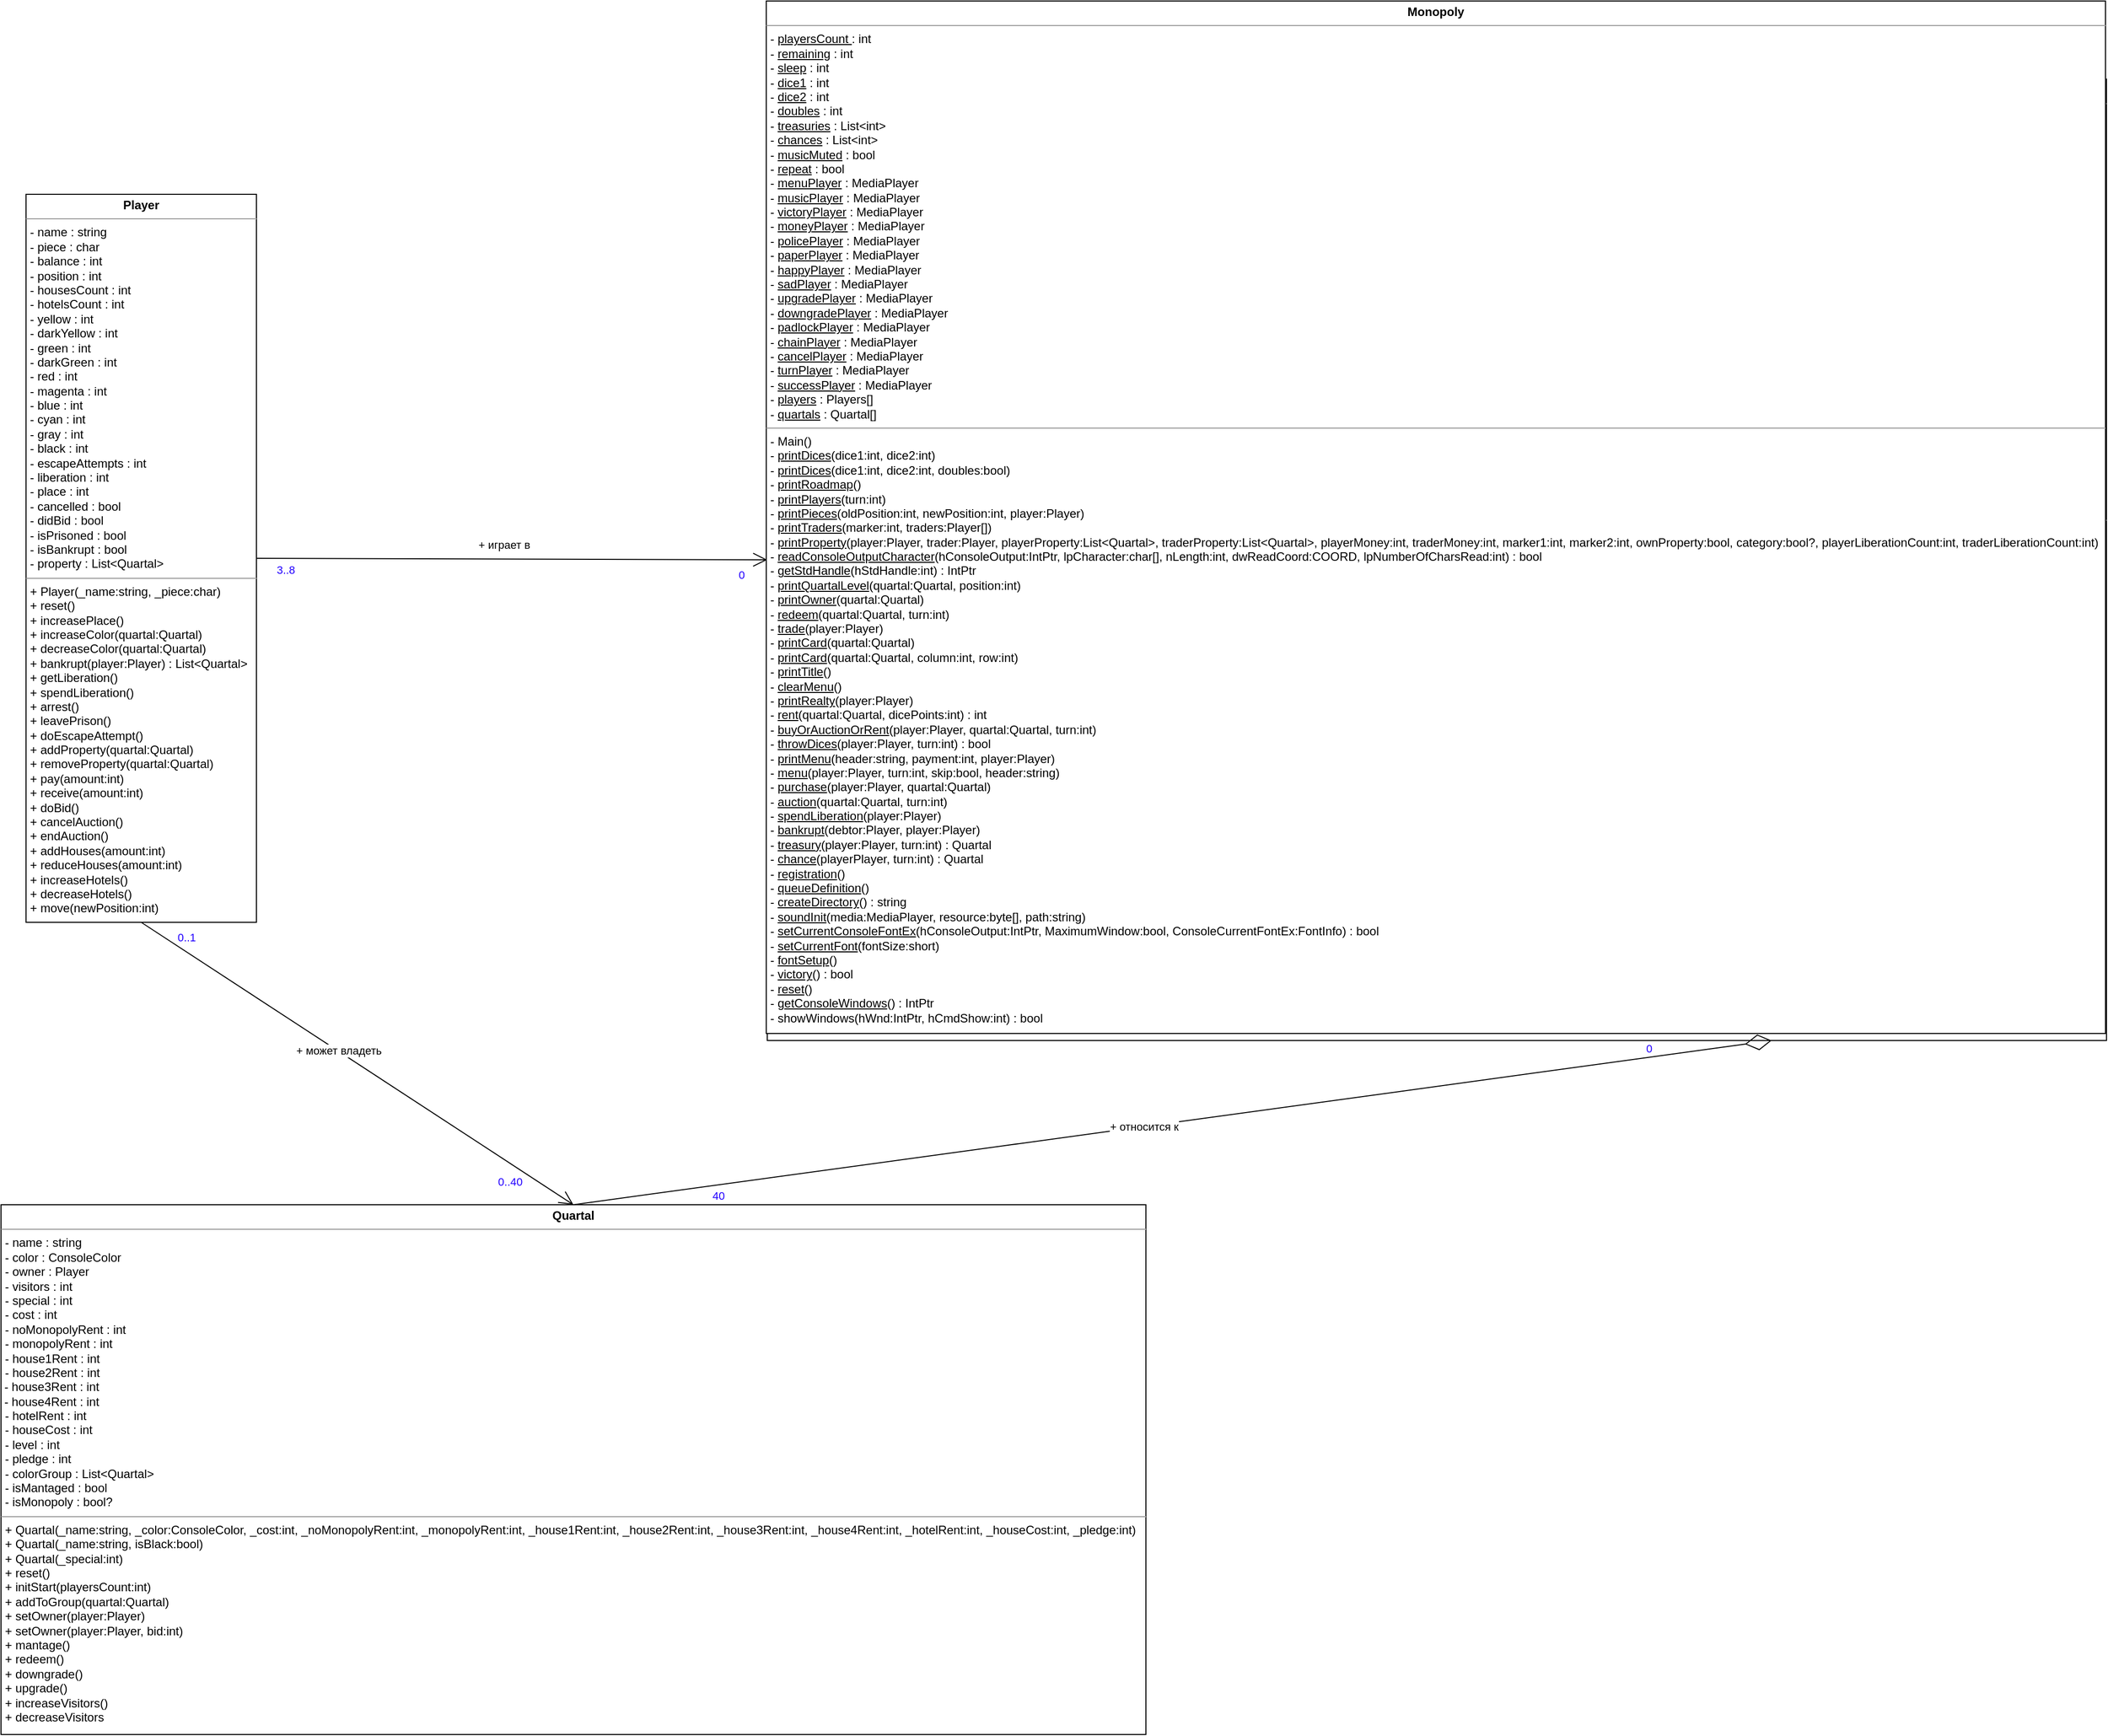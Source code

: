 <mxfile version="21.5.0" type="github">
  <diagram name="Страница 1" id="AzADRY1ogufCtkanLcJf">
    <mxGraphModel dx="2426" dy="2667" grid="1" gridSize="1" guides="1" tooltips="1" connect="1" arrows="1" fold="1" page="1" pageScale="1" pageWidth="827" pageHeight="1169" math="0" shadow="0">
      <root>
        <mxCell id="0" />
        <mxCell id="1" parent="0" />
        <mxCell id="sJJvbcnyhf13Xg15UqRg-31" value="&lt;p style=&quot;margin:0px;margin-top:4px;text-align:center;&quot;&gt;&lt;b&gt;Player&lt;/b&gt;&lt;br&gt;&lt;/p&gt;&lt;hr size=&quot;1&quot;&gt;&lt;p style=&quot;margin:0px;margin-left:4px;&quot;&gt;- name : string&lt;br&gt;&lt;/p&gt;&lt;p style=&quot;margin:0px;margin-left:4px;&quot;&gt;- piece : char&lt;br&gt;&lt;/p&gt;&lt;p style=&quot;margin:0px;margin-left:4px;&quot;&gt;- balance : int&lt;br&gt;&lt;/p&gt;&lt;p style=&quot;margin:0px;margin-left:4px;&quot;&gt;- position : int&lt;br&gt;&lt;/p&gt;&lt;p style=&quot;margin:0px;margin-left:4px;&quot;&gt;- housesCount : int&lt;br&gt;&lt;/p&gt;&lt;p style=&quot;margin:0px;margin-left:4px;&quot;&gt;- hotelsCount : int&lt;br&gt;&lt;/p&gt;&lt;p style=&quot;margin:0px;margin-left:4px;&quot;&gt;- yellow : int&lt;br&gt;&lt;/p&gt;&lt;p style=&quot;margin:0px;margin-left:4px;&quot;&gt;- darkYellow : int&lt;br&gt;&lt;/p&gt;&lt;p style=&quot;margin:0px;margin-left:4px;&quot;&gt;- green : int&lt;br&gt;&lt;/p&gt;&lt;p style=&quot;margin:0px;margin-left:4px;&quot;&gt;- darkGreen : int&lt;br&gt;&lt;/p&gt;&lt;p style=&quot;margin:0px;margin-left:4px;&quot;&gt;- red : int&lt;br&gt;&lt;/p&gt;&lt;p style=&quot;margin:0px;margin-left:4px;&quot;&gt;- magenta : int&lt;br&gt;&lt;/p&gt;&lt;p style=&quot;margin:0px;margin-left:4px;&quot;&gt;- blue : int&lt;br&gt;&lt;/p&gt;&lt;p style=&quot;margin:0px;margin-left:4px;&quot;&gt;- cyan : int&lt;br&gt;&lt;/p&gt;&lt;p style=&quot;margin:0px;margin-left:4px;&quot;&gt;- gray : int&lt;br&gt;&lt;/p&gt;&lt;p style=&quot;margin:0px;margin-left:4px;&quot;&gt;- black : int&lt;br&gt;&lt;/p&gt;&lt;p style=&quot;margin:0px;margin-left:4px;&quot;&gt;- escapeAttempts : int&lt;br&gt;&lt;/p&gt;&lt;p style=&quot;margin:0px;margin-left:4px;&quot;&gt;- liberation : int&lt;br&gt;&lt;/p&gt;&lt;p style=&quot;margin:0px;margin-left:4px;&quot;&gt;- place : int&lt;br&gt;&lt;/p&gt;&lt;p style=&quot;margin:0px;margin-left:4px;&quot;&gt;- cancelled : bool&lt;br&gt;&lt;/p&gt;&lt;p style=&quot;margin:0px;margin-left:4px;&quot;&gt;- didBid : bool&lt;br&gt;&lt;/p&gt;&lt;p style=&quot;margin:0px;margin-left:4px;&quot;&gt;- isPrisoned : bool&lt;br&gt;&lt;/p&gt;&lt;p style=&quot;margin:0px;margin-left:4px;&quot;&gt;- isBankrupt : bool&lt;br&gt;&lt;/p&gt;&lt;p style=&quot;margin:0px;margin-left:4px;&quot;&gt;- property : List&amp;lt;Quartal&amp;gt;&lt;br&gt;&lt;/p&gt;&lt;hr size=&quot;1&quot;&gt;&lt;p style=&quot;margin:0px;margin-left:4px;&quot;&gt;+ Player(_name:string, _piece:char)&lt;/p&gt;&lt;p style=&quot;margin:0px;margin-left:4px;&quot;&gt;+ reset()&lt;/p&gt;&lt;p style=&quot;margin:0px;margin-left:4px;&quot;&gt;+ increasePlace()&lt;/p&gt;&lt;p style=&quot;margin:0px;margin-left:4px;&quot;&gt;+ increaseColor(quartal:Quartal)&lt;/p&gt;&lt;p style=&quot;margin:0px;margin-left:4px;&quot;&gt;+ decreaseColor(quartal:Quartal)&lt;br&gt;&lt;/p&gt;&lt;p style=&quot;margin:0px;margin-left:4px;&quot;&gt;+ bankrupt(player:Player) : List&amp;lt;Quartal&amp;gt;&lt;/p&gt;&lt;p style=&quot;margin:0px;margin-left:4px;&quot;&gt;+ getLiberation()&lt;/p&gt;&lt;p style=&quot;margin:0px;margin-left:4px;&quot;&gt;+ spendLiberation()&lt;/p&gt;&lt;p style=&quot;margin:0px;margin-left:4px;&quot;&gt;+ arrest()&lt;/p&gt;&lt;p style=&quot;margin:0px;margin-left:4px;&quot;&gt;+ leavePrison()&lt;/p&gt;&lt;p style=&quot;margin:0px;margin-left:4px;&quot;&gt;+ doEscapeAttempt()&lt;/p&gt;&lt;p style=&quot;margin:0px;margin-left:4px;&quot;&gt;+ addProperty(quartal:Quartal)&lt;/p&gt;&lt;p style=&quot;margin:0px;margin-left:4px;&quot;&gt;+ removeProperty(quartal:Quartal)&lt;/p&gt;&lt;p style=&quot;margin:0px;margin-left:4px;&quot;&gt;+ pay(amount:int)&lt;/p&gt;&lt;p style=&quot;margin:0px;margin-left:4px;&quot;&gt;+ receive(amount:int)&lt;/p&gt;&lt;p style=&quot;margin:0px;margin-left:4px;&quot;&gt;+ doBid()&lt;/p&gt;&lt;p style=&quot;margin:0px;margin-left:4px;&quot;&gt;+ cancelAuction()&lt;/p&gt;&lt;p style=&quot;margin:0px;margin-left:4px;&quot;&gt;+ endAuction()&lt;/p&gt;&lt;p style=&quot;margin:0px;margin-left:4px;&quot;&gt;+ addHouses(amount:int)&lt;/p&gt;&lt;p style=&quot;margin:0px;margin-left:4px;&quot;&gt;+ reduceHouses(amount:int)&lt;/p&gt;&lt;p style=&quot;margin:0px;margin-left:4px;&quot;&gt;+ increaseHotels()&lt;/p&gt;&lt;p style=&quot;margin:0px;margin-left:4px;&quot;&gt;+ decreaseHotels()&lt;/p&gt;&lt;p style=&quot;margin:0px;margin-left:4px;&quot;&gt;+ move(newPosition:int)&lt;/p&gt;" style="verticalAlign=top;align=left;overflow=fill;fontSize=12;fontFamily=Helvetica;html=1;whiteSpace=wrap;" vertex="1" parent="1">
          <mxGeometry x="699" y="-59" width="230" height="727" as="geometry" />
        </mxCell>
        <mxCell id="sJJvbcnyhf13Xg15UqRg-32" value="&lt;p style=&quot;margin:0px;margin-top:4px;text-align:center;&quot;&gt;&lt;b&gt;Quartal&lt;/b&gt;&lt;/p&gt;&lt;hr size=&quot;1&quot;&gt;&lt;p style=&quot;margin:0px;margin-left:4px;&quot;&gt;- name : string&lt;/p&gt;&lt;p style=&quot;margin:0px;margin-left:4px;&quot;&gt;- color : ConsoleColor&lt;/p&gt;&lt;p style=&quot;margin:0px;margin-left:4px;&quot;&gt;- owner : Player&lt;/p&gt;&lt;p style=&quot;margin:0px;margin-left:4px;&quot;&gt;- visitors : int&lt;/p&gt;&lt;p style=&quot;margin:0px;margin-left:4px;&quot;&gt;- special : int&lt;/p&gt;&lt;p style=&quot;margin:0px;margin-left:4px;&quot;&gt;- cost : int&lt;/p&gt;&lt;p style=&quot;margin:0px;margin-left:4px;&quot;&gt;- noMonopolyRent : int&lt;/p&gt;&lt;p style=&quot;margin:0px;margin-left:4px;&quot;&gt;- monopolyRent : int&lt;/p&gt;&lt;p style=&quot;margin:0px;margin-left:4px;&quot;&gt;- house1Rent : int&lt;/p&gt;&lt;p style=&quot;margin:0px;margin-left:4px;&quot;&gt;- house2Rent : int&lt;br&gt;&lt;/p&gt;&amp;nbsp;- house3Rent : int&lt;br&gt;&amp;nbsp;- house4Rent : int&lt;br&gt;&lt;p style=&quot;margin:0px;margin-left:4px;&quot;&gt;- hotelRent : int&lt;br&gt;&lt;/p&gt;&lt;p style=&quot;margin:0px;margin-left:4px;&quot;&gt;- houseCost : int&lt;/p&gt;&lt;p style=&quot;margin:0px;margin-left:4px;&quot;&gt;- level : int&lt;/p&gt;&lt;p style=&quot;margin:0px;margin-left:4px;&quot;&gt;- pledge : int&lt;/p&gt;&lt;p style=&quot;margin:0px;margin-left:4px;&quot;&gt;- colorGroup : List&amp;lt;Quartal&amp;gt;&lt;/p&gt;&lt;p style=&quot;margin:0px;margin-left:4px;&quot;&gt;- isMantaged : bool&lt;/p&gt;&lt;p style=&quot;margin:0px;margin-left:4px;&quot;&gt;- isMonopoly : bool?&lt;/p&gt;&lt;hr size=&quot;1&quot;&gt;&lt;p style=&quot;margin:0px;margin-left:4px;&quot;&gt;+ Quartal(_name:string, _color:ConsoleColor, _cost:int, _noMonopolyRent:int, _monopolyRent:int, _house1Rent:int, _house2Rent:int, _house3Rent:int, _house4Rent:int, _hotelRent:int, _houseCost:int, _pledge:int)&lt;/p&gt;&lt;p style=&quot;margin:0px;margin-left:4px;&quot;&gt;+ Quartal(_name:string, isBlack:bool)&lt;/p&gt;&lt;p style=&quot;margin:0px;margin-left:4px;&quot;&gt;+ Quartal(_special:int)&lt;/p&gt;&lt;p style=&quot;margin:0px;margin-left:4px;&quot;&gt;+ reset()&lt;/p&gt;&lt;p style=&quot;margin:0px;margin-left:4px;&quot;&gt;+ initStart(playersCount:int)&lt;/p&gt;&lt;p style=&quot;margin:0px;margin-left:4px;&quot;&gt;+ addToGroup(quartal:Quartal)&lt;/p&gt;&lt;p style=&quot;margin:0px;margin-left:4px;&quot;&gt;+ setOwner(player:Player)&lt;/p&gt;&lt;p style=&quot;margin:0px;margin-left:4px;&quot;&gt;+ setOwner(player:Player, bid:int)&lt;/p&gt;&lt;p style=&quot;margin:0px;margin-left:4px;&quot;&gt;+ mantage()&lt;/p&gt;&lt;p style=&quot;margin:0px;margin-left:4px;&quot;&gt;+ redeem()&lt;/p&gt;&lt;p style=&quot;margin:0px;margin-left:4px;&quot;&gt;+ downgrade()&lt;/p&gt;&lt;p style=&quot;margin:0px;margin-left:4px;&quot;&gt;+ upgrade()&lt;/p&gt;&lt;p style=&quot;margin:0px;margin-left:4px;&quot;&gt;+ increaseVisitors()&lt;/p&gt;&lt;p style=&quot;margin:0px;margin-left:4px;&quot;&gt;+ decreaseVisitors&lt;/p&gt;" style="verticalAlign=top;align=left;overflow=fill;fontSize=12;fontFamily=Helvetica;html=1;whiteSpace=wrap;" vertex="1" parent="1">
          <mxGeometry x="674" y="950" width="1143" height="529" as="geometry" />
        </mxCell>
        <mxCell id="sJJvbcnyhf13Xg15UqRg-33" value="&lt;p style=&quot;margin:0px;margin-top:4px;text-align:center;&quot;&gt;&lt;b&gt;Monopoly&lt;/b&gt;&lt;/p&gt;&lt;hr size=&quot;1&quot;&gt;&lt;p style=&quot;margin:0px;margin-left:4px;&quot;&gt;- Main()&lt;br&gt;&lt;/p&gt;&lt;p style=&quot;margin:0px;margin-left:4px;&quot;&gt;- &lt;u&gt;playersCount&amp;nbsp;&lt;/u&gt;: int&lt;/p&gt;&lt;p style=&quot;margin:0px;margin-left:4px;&quot;&gt;- &lt;u&gt;remaining&lt;/u&gt;&amp;nbsp;: int&lt;/p&gt;&lt;p style=&quot;margin:0px;margin-left:4px;&quot;&gt;- &lt;u&gt;sleep&lt;/u&gt; : int&lt;/p&gt;&lt;p style=&quot;margin:0px;margin-left:4px;&quot;&gt;- &lt;u&gt;dice1&lt;/u&gt; : int&lt;/p&gt;&lt;p style=&quot;margin:0px;margin-left:4px;&quot;&gt;- &lt;u&gt;dice2&lt;/u&gt; : int&lt;/p&gt;&lt;p style=&quot;margin:0px;margin-left:4px;&quot;&gt;- &lt;u&gt;doubles&lt;/u&gt; : int&lt;/p&gt;&lt;p style=&quot;margin:0px;margin-left:4px;&quot;&gt;- &lt;u&gt;treasuries&lt;/u&gt; : List&amp;lt;int&amp;gt;&lt;/p&gt;&lt;p style=&quot;margin:0px;margin-left:4px;&quot;&gt;- &lt;u&gt;chances&lt;/u&gt; : List&amp;lt;int&amp;gt;&lt;/p&gt;&lt;p style=&quot;margin:0px;margin-left:4px;&quot;&gt;- &lt;u&gt;musicMuted&lt;/u&gt; : bool&lt;/p&gt;&lt;p style=&quot;margin:0px;margin-left:4px;&quot;&gt;- &lt;u&gt;repeat&lt;/u&gt; : bool&lt;/p&gt;&lt;p style=&quot;margin:0px;margin-left:4px;&quot;&gt;- &lt;u&gt;menuPlayer&lt;/u&gt;&amp;nbsp;: MediaPlayer&lt;/p&gt;&lt;p style=&quot;margin:0px;margin-left:4px;&quot;&gt;- &lt;u&gt;musicPlayer&lt;/u&gt; : MediaPlayer&lt;br&gt;&lt;/p&gt;&lt;p style=&quot;margin:0px;margin-left:4px;&quot;&gt;- &lt;u&gt;victoryPlayer&lt;/u&gt; : MediaPlayer&lt;br&gt;&lt;/p&gt;&lt;p style=&quot;margin:0px;margin-left:4px;&quot;&gt;- &lt;u&gt;moneyPlayer&lt;/u&gt; : MediaPlayer&lt;br&gt;&lt;/p&gt;&lt;p style=&quot;margin:0px;margin-left:4px;&quot;&gt;- &lt;u&gt;policePlayer&lt;/u&gt; : MediaPlayer&lt;br&gt;&lt;/p&gt;&lt;p style=&quot;margin:0px;margin-left:4px;&quot;&gt;- &lt;u&gt;paperPlayer&lt;/u&gt; : MediaPlayer&lt;br&gt;&lt;/p&gt;&lt;p style=&quot;margin:0px;margin-left:4px;&quot;&gt;- &lt;u&gt;happyPlayer&lt;/u&gt; : MediaPlayer&lt;br&gt;&lt;/p&gt;&lt;p style=&quot;margin:0px;margin-left:4px;&quot;&gt;- &lt;u&gt;sadPlayer&lt;/u&gt; : MediaPlayer&lt;br&gt;&lt;/p&gt;&lt;p style=&quot;margin:0px;margin-left:4px;&quot;&gt;- &lt;u&gt;upgradePlayer&lt;/u&gt; : MediaPlayer&lt;br&gt;&lt;/p&gt;&lt;p style=&quot;margin:0px;margin-left:4px;&quot;&gt;- &lt;u&gt;downgradePlayer&lt;/u&gt; : MediaPlayer&lt;br&gt;&lt;/p&gt;&lt;p style=&quot;margin:0px;margin-left:4px;&quot;&gt;- &lt;u&gt;padlockPlayer&lt;/u&gt; : MediaPlayer&lt;br&gt;&lt;/p&gt;&lt;p style=&quot;margin:0px;margin-left:4px;&quot;&gt;- &lt;u&gt;chainPlayer&lt;/u&gt; : MediaPlayer&lt;br&gt;&lt;/p&gt;&lt;p style=&quot;margin:0px;margin-left:4px;&quot;&gt;- &lt;u&gt;cancelPlayer&lt;/u&gt; : MediaPlayer&lt;br&gt;&lt;/p&gt;&lt;p style=&quot;margin:0px;margin-left:4px;&quot;&gt;- &lt;u&gt;turnPlayer&lt;/u&gt; : MediaPlayer&lt;br&gt;&lt;/p&gt;&lt;p style=&quot;margin:0px;margin-left:4px;&quot;&gt;- &lt;u&gt;successPlayer&lt;/u&gt; : MediaPlayer&lt;br&gt;&lt;/p&gt;&lt;p style=&quot;margin:0px;margin-left:4px;&quot;&gt;- &lt;u&gt;players&lt;/u&gt; : Players[]&lt;/p&gt;&lt;p style=&quot;margin:0px;margin-left:4px;&quot;&gt;- &lt;u&gt;quartals&lt;/u&gt; : Quartal[]&lt;/p&gt;&lt;hr size=&quot;1&quot;&gt;&lt;p style=&quot;margin:0px;margin-left:4px;&quot;&gt;- &lt;u&gt;printDices&lt;/u&gt;(dice1:int, dice2:int)&lt;/p&gt;&lt;p style=&quot;margin:0px;margin-left:4px;&quot;&gt;- &lt;u&gt;printDices&lt;/u&gt;(dice1:int, dice2:int, doubles:bool)&lt;/p&gt;&lt;p style=&quot;margin:0px;margin-left:4px;&quot;&gt;- &lt;u&gt;printRoadmap&lt;/u&gt;()&lt;/p&gt;&lt;p style=&quot;margin:0px;margin-left:4px;&quot;&gt;- &lt;u&gt;printPlayers&lt;/u&gt;(turn:int)&lt;/p&gt;&lt;p style=&quot;margin:0px;margin-left:4px;&quot;&gt;- &lt;u&gt;printPieces&lt;/u&gt;(oldPosition:int, newPosition:int, player:Player)&lt;/p&gt;&lt;p style=&quot;margin:0px;margin-left:4px;&quot;&gt;- &lt;u&gt;printTraders&lt;/u&gt;(marker:int, traders:Player[])&lt;/p&gt;&lt;p style=&quot;margin:0px;margin-left:4px;&quot;&gt;- &lt;u&gt;printProperty&lt;/u&gt;(player:Player, trader:Player, playerProperty:List&amp;lt;Quartal&amp;gt;, traderProperty:List&amp;lt;Quartal&amp;gt;, playerMoney:int, traderMoney:int, marker1:int, marker2:int, ownProperty:bool, category:bool?, playerLiberationCount:int, traderLiberationCount:int)&lt;/p&gt;&lt;p style=&quot;margin:0px;margin-left:4px;&quot;&gt;- &lt;u&gt;printQuartalLevel&lt;/u&gt;(quartal:Quartal, position:int)&lt;/p&gt;&lt;p style=&quot;margin:0px;margin-left:4px;&quot;&gt;- &lt;u&gt;printOwner&lt;/u&gt;(quartal:Quartal)&lt;/p&gt;&lt;p style=&quot;margin:0px;margin-left:4px;&quot;&gt;- &lt;u&gt;redeem&lt;/u&gt;(quartal:Quartal, turn:int)&lt;/p&gt;&lt;p style=&quot;margin:0px;margin-left:4px;&quot;&gt;- &lt;u&gt;trade&lt;/u&gt;(player:Player)&lt;/p&gt;&lt;p style=&quot;margin:0px;margin-left:4px;&quot;&gt;- &lt;u&gt;printCard&lt;/u&gt;(quartal:Quartal)&lt;/p&gt;&lt;p style=&quot;margin:0px;margin-left:4px;&quot;&gt;- &lt;u&gt;printCard&lt;/u&gt;(quartal:Quartal, column:int, row:int)&lt;/p&gt;&lt;p style=&quot;margin:0px;margin-left:4px;&quot;&gt;- &lt;u&gt;printTitle&lt;/u&gt;()&lt;/p&gt;&lt;p style=&quot;margin:0px;margin-left:4px;&quot;&gt;- &lt;u&gt;clearMenu&lt;/u&gt;()&lt;/p&gt;&lt;p style=&quot;margin:0px;margin-left:4px;&quot;&gt;- &lt;u&gt;printRealty&lt;/u&gt;(player:Player)&lt;/p&gt;&lt;p style=&quot;margin:0px;margin-left:4px;&quot;&gt;- &lt;u&gt;rent&lt;/u&gt;(quartal:Quartal, dicePoints:int) : int&lt;/p&gt;&lt;p style=&quot;margin:0px;margin-left:4px;&quot;&gt;- &lt;u&gt;buyOrAuctionOrRent&lt;/u&gt;(player:Player, quartal:Quartal, turn:int)&lt;/p&gt;&lt;p style=&quot;margin:0px;margin-left:4px;&quot;&gt;- &lt;u&gt;throwDices&lt;/u&gt;(player:Player, turn:int) : bool&lt;/p&gt;&lt;p style=&quot;margin:0px;margin-left:4px;&quot;&gt;- &lt;u&gt;printMenu&lt;/u&gt;(header:string, payment:int, player:Player)&lt;/p&gt;&lt;p style=&quot;margin:0px;margin-left:4px;&quot;&gt;- &lt;u&gt;menu&lt;/u&gt;(player:Player, turn:int, skip:bool, header:string)&lt;/p&gt;&lt;p style=&quot;margin:0px;margin-left:4px;&quot;&gt;- &lt;u&gt;purchase&lt;/u&gt;(player:Player, quartal:Quartal)&lt;/p&gt;&lt;p style=&quot;margin:0px;margin-left:4px;&quot;&gt;- &lt;u&gt;auction&lt;/u&gt;(quartal:Quartal, turn:int)&lt;/p&gt;&lt;p style=&quot;margin:0px;margin-left:4px;&quot;&gt;- &lt;u&gt;spendLiberation&lt;/u&gt;(player:Player)&lt;/p&gt;&lt;p style=&quot;margin:0px;margin-left:4px;&quot;&gt;- &lt;u&gt;bankrupt&lt;/u&gt;(debtor:Player, player:Player)&lt;/p&gt;&lt;p style=&quot;margin:0px;margin-left:4px;&quot;&gt;- &lt;u&gt;treasury&lt;/u&gt;(player:Player, turn:int) : Quartal&lt;/p&gt;&lt;p style=&quot;margin:0px;margin-left:4px;&quot;&gt;- &lt;u&gt;chance&lt;/u&gt;(playerPlayer, turn:int) : Quartal&lt;/p&gt;&lt;p style=&quot;margin:0px;margin-left:4px;&quot;&gt;- &lt;u&gt;registration&lt;/u&gt;()&lt;/p&gt;&lt;p style=&quot;margin:0px;margin-left:4px;&quot;&gt;- &lt;u&gt;queueDefinition&lt;/u&gt;()&lt;/p&gt;&lt;p style=&quot;margin:0px;margin-left:4px;&quot;&gt;- &lt;u&gt;createDirectory&lt;/u&gt;() : string&lt;/p&gt;&lt;p style=&quot;margin:0px;margin-left:4px;&quot;&gt;- &lt;u&gt;soundInit&lt;/u&gt;(media:MediaPlayer, resource:byte[], path:string)&lt;/p&gt;&lt;p style=&quot;margin:0px;margin-left:4px;&quot;&gt;- &lt;u&gt;setCurrentFont&lt;/u&gt;(fontSize:short)&lt;/p&gt;&lt;p style=&quot;margin:0px;margin-left:4px;&quot;&gt;- &lt;u&gt;fontSetup&lt;/u&gt;()&lt;/p&gt;&lt;p style=&quot;margin:0px;margin-left:4px;&quot;&gt;- &lt;u&gt;victory&lt;/u&gt;() : bool&lt;/p&gt;&lt;p style=&quot;margin:0px;margin-left:4px;&quot;&gt;- &lt;u&gt;reset&lt;/u&gt;()&lt;/p&gt;" style="verticalAlign=top;align=left;overflow=fill;fontSize=12;fontFamily=Helvetica;html=1;whiteSpace=wrap;" vertex="1" parent="1">
          <mxGeometry x="1439" y="-174" width="1337" height="960" as="geometry" />
        </mxCell>
        <mxCell id="sJJvbcnyhf13Xg15UqRg-37" value="" style="endArrow=open;endFill=1;endSize=12;html=1;rounded=0;exitX=1;exitY=0.5;exitDx=0;exitDy=0;entryX=0;entryY=0.5;entryDx=0;entryDy=0;" edge="1" parent="1" source="sJJvbcnyhf13Xg15UqRg-31" target="sJJvbcnyhf13Xg15UqRg-33">
          <mxGeometry width="160" relative="1" as="geometry">
            <mxPoint x="1115" y="417" as="sourcePoint" />
            <mxPoint x="1408" y="465" as="targetPoint" />
          </mxGeometry>
        </mxCell>
        <mxCell id="sJJvbcnyhf13Xg15UqRg-38" value="+ играет в" style="edgeLabel;html=1;align=center;verticalAlign=middle;resizable=0;points=[];" vertex="1" connectable="0" parent="sJJvbcnyhf13Xg15UqRg-37">
          <mxGeometry x="-0.053" y="-4" relative="1" as="geometry">
            <mxPoint x="5" y="-18" as="offset" />
          </mxGeometry>
        </mxCell>
        <mxCell id="sJJvbcnyhf13Xg15UqRg-43" value="&lt;font color=&quot;#2200ff&quot;&gt;3..8&lt;/font&gt;" style="edgeLabel;html=1;align=center;verticalAlign=middle;resizable=0;points=[];" vertex="1" connectable="0" parent="sJJvbcnyhf13Xg15UqRg-37">
          <mxGeometry x="-0.87" y="-1" relative="1" as="geometry">
            <mxPoint x="-4" y="10" as="offset" />
          </mxGeometry>
        </mxCell>
        <mxCell id="sJJvbcnyhf13Xg15UqRg-44" value="0" style="edgeLabel;html=1;align=center;verticalAlign=middle;resizable=0;points=[];fontColor=#2200FF;" vertex="1" connectable="0" parent="sJJvbcnyhf13Xg15UqRg-37">
          <mxGeometry x="0.834" relative="1" as="geometry">
            <mxPoint x="16" y="15" as="offset" />
          </mxGeometry>
        </mxCell>
        <mxCell id="sJJvbcnyhf13Xg15UqRg-39" value="" style="endArrow=diamondThin;endFill=0;endSize=24;html=1;rounded=0;exitX=0.5;exitY=0;exitDx=0;exitDy=0;entryX=0.75;entryY=1;entryDx=0;entryDy=0;" edge="1" parent="1" source="sJJvbcnyhf13Xg15UqRg-32" target="sJJvbcnyhf13Xg15UqRg-33">
          <mxGeometry width="160" relative="1" as="geometry">
            <mxPoint x="1191" y="837" as="sourcePoint" />
            <mxPoint x="1351" y="837" as="targetPoint" />
          </mxGeometry>
        </mxCell>
        <mxCell id="sJJvbcnyhf13Xg15UqRg-42" value="+ относится к" style="edgeLabel;html=1;align=center;verticalAlign=middle;resizable=0;points=[];" vertex="1" connectable="0" parent="sJJvbcnyhf13Xg15UqRg-39">
          <mxGeometry x="-0.162" y="3" relative="1" as="geometry">
            <mxPoint x="68" y="-7" as="offset" />
          </mxGeometry>
        </mxCell>
        <mxCell id="sJJvbcnyhf13Xg15UqRg-45" value="0" style="edgeLabel;html=1;align=center;verticalAlign=middle;resizable=0;points=[];fontColor=#2200FF;" vertex="1" connectable="0" parent="sJJvbcnyhf13Xg15UqRg-39">
          <mxGeometry x="0.844" y="3" relative="1" as="geometry">
            <mxPoint x="-30" y="-2" as="offset" />
          </mxGeometry>
        </mxCell>
        <mxCell id="sJJvbcnyhf13Xg15UqRg-46" value="40" style="edgeLabel;html=1;align=center;verticalAlign=middle;resizable=0;points=[];fontColor=#2200FF;" vertex="1" connectable="0" parent="sJJvbcnyhf13Xg15UqRg-39">
          <mxGeometry x="-0.866" y="-1" relative="1" as="geometry">
            <mxPoint x="64" y="1" as="offset" />
          </mxGeometry>
        </mxCell>
        <mxCell id="sJJvbcnyhf13Xg15UqRg-40" value="" style="endArrow=open;endFill=1;endSize=12;html=1;rounded=0;exitX=0.5;exitY=1;exitDx=0;exitDy=0;entryX=0.5;entryY=0;entryDx=0;entryDy=0;" edge="1" parent="1" source="sJJvbcnyhf13Xg15UqRg-31" target="sJJvbcnyhf13Xg15UqRg-32">
          <mxGeometry width="160" relative="1" as="geometry">
            <mxPoint x="1021" y="762" as="sourcePoint" />
            <mxPoint x="1181" y="762" as="targetPoint" />
          </mxGeometry>
        </mxCell>
        <mxCell id="sJJvbcnyhf13Xg15UqRg-41" value="+ может владеть" style="edgeLabel;html=1;align=center;verticalAlign=middle;resizable=0;points=[];" vertex="1" connectable="0" parent="sJJvbcnyhf13Xg15UqRg-40">
          <mxGeometry x="-0.093" y="1" relative="1" as="geometry">
            <mxPoint y="1" as="offset" />
          </mxGeometry>
        </mxCell>
        <mxCell id="sJJvbcnyhf13Xg15UqRg-47" value="&lt;font color=&quot;#2200ff&quot;&gt;0..1&lt;/font&gt;" style="edgeLabel;html=1;align=center;verticalAlign=middle;resizable=0;points=[];" vertex="1" connectable="0" parent="sJJvbcnyhf13Xg15UqRg-40">
          <mxGeometry x="-0.864" y="1" relative="1" as="geometry">
            <mxPoint x="15" y="-4" as="offset" />
          </mxGeometry>
        </mxCell>
        <mxCell id="sJJvbcnyhf13Xg15UqRg-48" value="&lt;font color=&quot;#2200ff&quot;&gt;0..40&lt;/font&gt;" style="edgeLabel;html=1;align=center;verticalAlign=middle;resizable=0;points=[];" vertex="1" connectable="0" parent="sJJvbcnyhf13Xg15UqRg-40">
          <mxGeometry x="0.62" y="-1" relative="1" as="geometry">
            <mxPoint x="19" y="30" as="offset" />
          </mxGeometry>
        </mxCell>
        <mxCell id="sJJvbcnyhf13Xg15UqRg-49" value="&lt;p style=&quot;margin:0px;margin-top:4px;text-align:center;&quot;&gt;&lt;b&gt;Monopoly&lt;/b&gt;&lt;/p&gt;&lt;hr size=&quot;1&quot;&gt;&lt;p style=&quot;margin:0px;margin-left:4px;&quot;&gt;&lt;span style=&quot;background-color: initial;&quot;&gt;- &lt;/span&gt;&lt;u style=&quot;background-color: initial;&quot;&gt;playersCount&amp;nbsp;&lt;/u&gt;&lt;span style=&quot;background-color: initial;&quot;&gt;: int&lt;/span&gt;&lt;br&gt;&lt;/p&gt;&lt;p style=&quot;margin:0px;margin-left:4px;&quot;&gt;- &lt;u&gt;remaining&lt;/u&gt;&amp;nbsp;: int&lt;/p&gt;&lt;p style=&quot;margin:0px;margin-left:4px;&quot;&gt;- &lt;u&gt;sleep&lt;/u&gt; : int&lt;/p&gt;&lt;p style=&quot;margin:0px;margin-left:4px;&quot;&gt;- &lt;u&gt;dice1&lt;/u&gt; : int&lt;/p&gt;&lt;p style=&quot;margin:0px;margin-left:4px;&quot;&gt;- &lt;u&gt;dice2&lt;/u&gt; : int&lt;/p&gt;&lt;p style=&quot;margin:0px;margin-left:4px;&quot;&gt;- &lt;u&gt;doubles&lt;/u&gt; : int&lt;/p&gt;&lt;p style=&quot;margin:0px;margin-left:4px;&quot;&gt;- &lt;u&gt;treasuries&lt;/u&gt; : List&amp;lt;int&amp;gt;&lt;/p&gt;&lt;p style=&quot;margin:0px;margin-left:4px;&quot;&gt;- &lt;u&gt;chances&lt;/u&gt; : List&amp;lt;int&amp;gt;&lt;/p&gt;&lt;p style=&quot;margin:0px;margin-left:4px;&quot;&gt;- &lt;u&gt;musicMuted&lt;/u&gt; : bool&lt;/p&gt;&lt;p style=&quot;margin:0px;margin-left:4px;&quot;&gt;- &lt;u&gt;repeat&lt;/u&gt; : bool&lt;/p&gt;&lt;p style=&quot;margin:0px;margin-left:4px;&quot;&gt;- &lt;u&gt;menuPlayer&lt;/u&gt;&amp;nbsp;: MediaPlayer&lt;/p&gt;&lt;p style=&quot;margin:0px;margin-left:4px;&quot;&gt;- &lt;u&gt;musicPlayer&lt;/u&gt; : MediaPlayer&lt;br&gt;&lt;/p&gt;&lt;p style=&quot;margin:0px;margin-left:4px;&quot;&gt;- &lt;u&gt;victoryPlayer&lt;/u&gt; : MediaPlayer&lt;br&gt;&lt;/p&gt;&lt;p style=&quot;margin:0px;margin-left:4px;&quot;&gt;- &lt;u&gt;moneyPlayer&lt;/u&gt; : MediaPlayer&lt;br&gt;&lt;/p&gt;&lt;p style=&quot;margin:0px;margin-left:4px;&quot;&gt;- &lt;u&gt;policePlayer&lt;/u&gt; : MediaPlayer&lt;br&gt;&lt;/p&gt;&lt;p style=&quot;margin:0px;margin-left:4px;&quot;&gt;- &lt;u&gt;paperPlayer&lt;/u&gt; : MediaPlayer&lt;br&gt;&lt;/p&gt;&lt;p style=&quot;margin:0px;margin-left:4px;&quot;&gt;- &lt;u&gt;happyPlayer&lt;/u&gt; : MediaPlayer&lt;br&gt;&lt;/p&gt;&lt;p style=&quot;margin:0px;margin-left:4px;&quot;&gt;- &lt;u&gt;sadPlayer&lt;/u&gt; : MediaPlayer&lt;br&gt;&lt;/p&gt;&lt;p style=&quot;margin:0px;margin-left:4px;&quot;&gt;- &lt;u&gt;upgradePlayer&lt;/u&gt; : MediaPlayer&lt;br&gt;&lt;/p&gt;&lt;p style=&quot;margin:0px;margin-left:4px;&quot;&gt;- &lt;u&gt;downgradePlayer&lt;/u&gt; : MediaPlayer&lt;br&gt;&lt;/p&gt;&lt;p style=&quot;margin:0px;margin-left:4px;&quot;&gt;- &lt;u&gt;padlockPlayer&lt;/u&gt; : MediaPlayer&lt;br&gt;&lt;/p&gt;&lt;p style=&quot;margin:0px;margin-left:4px;&quot;&gt;- &lt;u&gt;chainPlayer&lt;/u&gt; : MediaPlayer&lt;br&gt;&lt;/p&gt;&lt;p style=&quot;margin:0px;margin-left:4px;&quot;&gt;- &lt;u&gt;cancelPlayer&lt;/u&gt; : MediaPlayer&lt;br&gt;&lt;/p&gt;&lt;p style=&quot;margin:0px;margin-left:4px;&quot;&gt;- &lt;u&gt;turnPlayer&lt;/u&gt; : MediaPlayer&lt;br&gt;&lt;/p&gt;&lt;p style=&quot;margin:0px;margin-left:4px;&quot;&gt;- &lt;u&gt;successPlayer&lt;/u&gt; : MediaPlayer&lt;br&gt;&lt;/p&gt;&lt;p style=&quot;margin:0px;margin-left:4px;&quot;&gt;- &lt;u&gt;players&lt;/u&gt; : Players[]&lt;/p&gt;&lt;p style=&quot;margin:0px;margin-left:4px;&quot;&gt;- &lt;u&gt;quartals&lt;/u&gt; : Quartal[]&lt;/p&gt;&lt;hr size=&quot;1&quot;&gt;&lt;p style=&quot;margin:0px;margin-left:4px;&quot;&gt;- Main()&lt;br&gt;&lt;/p&gt;&lt;p style=&quot;margin:0px;margin-left:4px;&quot;&gt;- &lt;u&gt;printDices&lt;/u&gt;(dice1:int, dice2:int)&lt;/p&gt;&lt;p style=&quot;margin:0px;margin-left:4px;&quot;&gt;- &lt;u&gt;printDices&lt;/u&gt;(dice1:int, dice2:int, doubles:bool)&lt;/p&gt;&lt;p style=&quot;margin:0px;margin-left:4px;&quot;&gt;- &lt;u&gt;printRoadmap&lt;/u&gt;()&lt;/p&gt;&lt;p style=&quot;margin:0px;margin-left:4px;&quot;&gt;- &lt;u&gt;printPlayers&lt;/u&gt;(turn:int)&lt;/p&gt;&lt;p style=&quot;margin:0px;margin-left:4px;&quot;&gt;- &lt;u&gt;printPieces&lt;/u&gt;(oldPosition:int, newPosition:int, player:Player)&lt;/p&gt;&lt;p style=&quot;margin:0px;margin-left:4px;&quot;&gt;- &lt;u&gt;printTraders&lt;/u&gt;(marker:int, traders:Player[])&lt;/p&gt;&lt;p style=&quot;margin:0px;margin-left:4px;&quot;&gt;- &lt;u&gt;printProperty&lt;/u&gt;(player:Player, trader:Player, playerProperty:List&amp;lt;Quartal&amp;gt;, traderProperty:List&amp;lt;Quartal&amp;gt;, playerMoney:int, traderMoney:int, marker1:int, marker2:int, ownProperty:bool, category:bool?, playerLiberationCount:int, traderLiberationCount:int)&lt;/p&gt;&lt;p style=&quot;margin:0px;margin-left:4px;&quot;&gt;- &lt;u&gt;readConsoleOutputCharacter&lt;/u&gt;(hConsoleOutput:IntPtr, lpCharacter:char[], nLength:int, dwReadCoord:COORD, lpNumberOfCharsRead:int) : bool&lt;/p&gt;&lt;p style=&quot;margin:0px;margin-left:4px;&quot;&gt;- &lt;u&gt;getStdHandle&lt;/u&gt;(hStdHandle:int) : IntPtr&lt;/p&gt;&lt;p style=&quot;margin:0px;margin-left:4px;&quot;&gt;- &lt;u&gt;printQuartalLevel&lt;/u&gt;(quartal:Quartal, position:int)&lt;/p&gt;&lt;p style=&quot;margin:0px;margin-left:4px;&quot;&gt;- &lt;u&gt;printOwner&lt;/u&gt;(quartal:Quartal)&lt;/p&gt;&lt;p style=&quot;margin:0px;margin-left:4px;&quot;&gt;- &lt;u&gt;redeem&lt;/u&gt;(quartal:Quartal, turn:int)&lt;/p&gt;&lt;p style=&quot;margin:0px;margin-left:4px;&quot;&gt;- &lt;u&gt;trade&lt;/u&gt;(player:Player)&lt;/p&gt;&lt;p style=&quot;margin:0px;margin-left:4px;&quot;&gt;- &lt;u&gt;printCard&lt;/u&gt;(quartal:Quartal)&lt;/p&gt;&lt;p style=&quot;margin:0px;margin-left:4px;&quot;&gt;- &lt;u&gt;printCard&lt;/u&gt;(quartal:Quartal, column:int, row:int)&lt;/p&gt;&lt;p style=&quot;margin:0px;margin-left:4px;&quot;&gt;- &lt;u&gt;printTitle&lt;/u&gt;()&lt;/p&gt;&lt;p style=&quot;margin:0px;margin-left:4px;&quot;&gt;- &lt;u&gt;clearMenu&lt;/u&gt;()&lt;/p&gt;&lt;p style=&quot;margin:0px;margin-left:4px;&quot;&gt;- &lt;u&gt;printRealty&lt;/u&gt;(player:Player)&lt;/p&gt;&lt;p style=&quot;margin:0px;margin-left:4px;&quot;&gt;- &lt;u&gt;rent&lt;/u&gt;(quartal:Quartal, dicePoints:int) : int&lt;/p&gt;&lt;p style=&quot;margin:0px;margin-left:4px;&quot;&gt;- &lt;u&gt;buyOrAuctionOrRent&lt;/u&gt;(player:Player, quartal:Quartal, turn:int)&lt;/p&gt;&lt;p style=&quot;margin:0px;margin-left:4px;&quot;&gt;- &lt;u&gt;throwDices&lt;/u&gt;(player:Player, turn:int) : bool&lt;/p&gt;&lt;p style=&quot;margin:0px;margin-left:4px;&quot;&gt;- &lt;u&gt;printMenu&lt;/u&gt;(header:string, payment:int, player:Player)&lt;/p&gt;&lt;p style=&quot;margin:0px;margin-left:4px;&quot;&gt;- &lt;u&gt;menu&lt;/u&gt;(player:Player, turn:int, skip:bool, header:string)&lt;/p&gt;&lt;p style=&quot;margin:0px;margin-left:4px;&quot;&gt;- &lt;u&gt;purchase&lt;/u&gt;(player:Player, quartal:Quartal)&lt;/p&gt;&lt;p style=&quot;margin:0px;margin-left:4px;&quot;&gt;- &lt;u&gt;auction&lt;/u&gt;(quartal:Quartal, turn:int)&lt;/p&gt;&lt;p style=&quot;margin:0px;margin-left:4px;&quot;&gt;- &lt;u&gt;spendLiberation&lt;/u&gt;(player:Player)&lt;/p&gt;&lt;p style=&quot;margin:0px;margin-left:4px;&quot;&gt;- &lt;u&gt;bankrupt&lt;/u&gt;(debtor:Player, player:Player)&lt;/p&gt;&lt;p style=&quot;margin:0px;margin-left:4px;&quot;&gt;- &lt;u&gt;treasury&lt;/u&gt;(player:Player, turn:int) : Quartal&lt;/p&gt;&lt;p style=&quot;margin:0px;margin-left:4px;&quot;&gt;- &lt;u&gt;chance&lt;/u&gt;(playerPlayer, turn:int) : Quartal&lt;/p&gt;&lt;p style=&quot;margin:0px;margin-left:4px;&quot;&gt;- &lt;u&gt;registration&lt;/u&gt;()&lt;/p&gt;&lt;p style=&quot;margin:0px;margin-left:4px;&quot;&gt;- &lt;u&gt;queueDefinition&lt;/u&gt;()&lt;/p&gt;&lt;p style=&quot;margin:0px;margin-left:4px;&quot;&gt;- &lt;u&gt;createDirectory&lt;/u&gt;() : string&lt;/p&gt;&lt;p style=&quot;margin:0px;margin-left:4px;&quot;&gt;- &lt;u&gt;soundInit&lt;/u&gt;(media:MediaPlayer, resource:byte[], path:string)&lt;/p&gt;&lt;p style=&quot;margin:0px;margin-left:4px;&quot;&gt;- &lt;u&gt;setCurrentConsoleFontEx&lt;/u&gt;(hConsoleOutput:IntPtr, MaximumWindow:bool, ConsoleCurrentFontEx:FontInfo) : bool&lt;/p&gt;&lt;p style=&quot;margin:0px;margin-left:4px;&quot;&gt;- &lt;u&gt;setCurrentFont&lt;/u&gt;(fontSize:short)&lt;/p&gt;&lt;p style=&quot;margin:0px;margin-left:4px;&quot;&gt;- &lt;u&gt;fontSetup&lt;/u&gt;()&lt;/p&gt;&lt;p style=&quot;margin:0px;margin-left:4px;&quot;&gt;- &lt;u&gt;victory&lt;/u&gt;() : bool&lt;/p&gt;&lt;p style=&quot;margin:0px;margin-left:4px;&quot;&gt;- &lt;u&gt;reset&lt;/u&gt;()&lt;/p&gt;&lt;p style=&quot;margin:0px;margin-left:4px;&quot;&gt;- &lt;u&gt;getConsoleWindows&lt;/u&gt;() : IntPtr&lt;/p&gt;&lt;p style=&quot;margin:0px;margin-left:4px;&quot;&gt;- showWindows(hWnd:IntPtr, hCmdShow:int) : bool&lt;/p&gt;" style="verticalAlign=top;align=left;overflow=fill;fontSize=12;fontFamily=Helvetica;html=1;whiteSpace=wrap;" vertex="1" parent="1">
          <mxGeometry x="1438" y="-252" width="1337" height="1031" as="geometry" />
        </mxCell>
      </root>
    </mxGraphModel>
  </diagram>
</mxfile>
